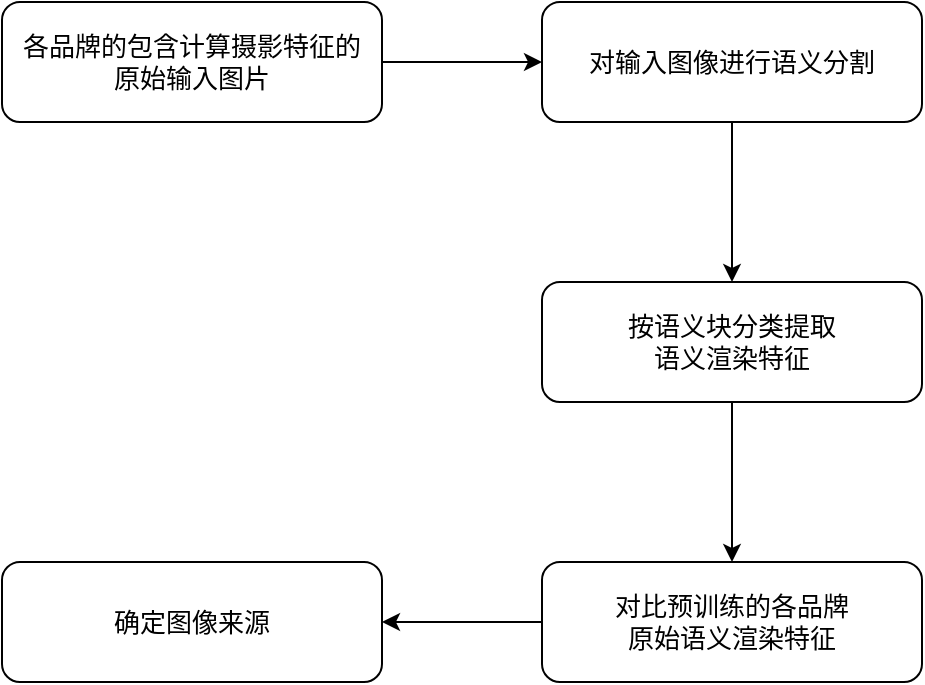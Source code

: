 <mxfile version="20.5.3" type="github">
  <diagram id="xte9x5PXek2ECf2oN91r" name="Page-1">
    <mxGraphModel dx="824" dy="635" grid="1" gridSize="10" guides="1" tooltips="1" connect="1" arrows="1" fold="1" page="1" pageScale="1" pageWidth="850" pageHeight="1100" math="0" shadow="0">
      <root>
        <mxCell id="0" />
        <mxCell id="1" parent="0" />
        <mxCell id="votgjIrrdmZkr1xVTCx6-3" value="" style="edgeStyle=orthogonalEdgeStyle;rounded=0;orthogonalLoop=1;jettySize=auto;html=1;fontSize=14;" edge="1" parent="1" source="wT2D6kl-QJrfzIs25svH-2" target="votgjIrrdmZkr1xVTCx6-2">
          <mxGeometry relative="1" as="geometry" />
        </mxCell>
        <mxCell id="wT2D6kl-QJrfzIs25svH-2" value="各品牌的包含计算摄影特征的&lt;br&gt;原始输入图片" style="rounded=1;whiteSpace=wrap;html=1;fontSize=13;" parent="1" vertex="1">
          <mxGeometry x="90" y="30" width="190" height="60" as="geometry" />
        </mxCell>
        <mxCell id="wT2D6kl-QJrfzIs25svH-6" value="" style="edgeStyle=orthogonalEdgeStyle;rounded=1;orthogonalLoop=1;jettySize=auto;html=1;fontSize=13;" parent="1" source="wT2D6kl-QJrfzIs25svH-3" target="wT2D6kl-QJrfzIs25svH-5" edge="1">
          <mxGeometry relative="1" as="geometry" />
        </mxCell>
        <mxCell id="wT2D6kl-QJrfzIs25svH-3" value="按语义块分类提取&lt;br&gt;语义渲染特征" style="rounded=1;whiteSpace=wrap;html=1;fontSize=13;" parent="1" vertex="1">
          <mxGeometry x="360" y="170" width="190" height="60" as="geometry" />
        </mxCell>
        <mxCell id="wT2D6kl-QJrfzIs25svH-8" value="" style="edgeStyle=orthogonalEdgeStyle;rounded=1;orthogonalLoop=1;jettySize=auto;html=1;fontSize=13;" parent="1" source="wT2D6kl-QJrfzIs25svH-5" target="wT2D6kl-QJrfzIs25svH-7" edge="1">
          <mxGeometry relative="1" as="geometry" />
        </mxCell>
        <mxCell id="wT2D6kl-QJrfzIs25svH-5" value="对比预训练的各品牌&lt;br&gt;原始语义渲染特征" style="rounded=1;whiteSpace=wrap;html=1;fontSize=13;" parent="1" vertex="1">
          <mxGeometry x="360" y="310" width="190" height="60" as="geometry" />
        </mxCell>
        <mxCell id="wT2D6kl-QJrfzIs25svH-7" value="确定图像来源" style="rounded=1;whiteSpace=wrap;html=1;fontSize=13;" parent="1" vertex="1">
          <mxGeometry x="90" y="310" width="190" height="60" as="geometry" />
        </mxCell>
        <mxCell id="votgjIrrdmZkr1xVTCx6-4" value="" style="edgeStyle=orthogonalEdgeStyle;rounded=0;orthogonalLoop=1;jettySize=auto;html=1;fontSize=14;" edge="1" parent="1" source="votgjIrrdmZkr1xVTCx6-2" target="wT2D6kl-QJrfzIs25svH-3">
          <mxGeometry relative="1" as="geometry" />
        </mxCell>
        <mxCell id="votgjIrrdmZkr1xVTCx6-2" value="对输入图像进行语义分割" style="rounded=1;whiteSpace=wrap;html=1;fontSize=13;" vertex="1" parent="1">
          <mxGeometry x="360" y="30" width="190" height="60" as="geometry" />
        </mxCell>
      </root>
    </mxGraphModel>
  </diagram>
</mxfile>
